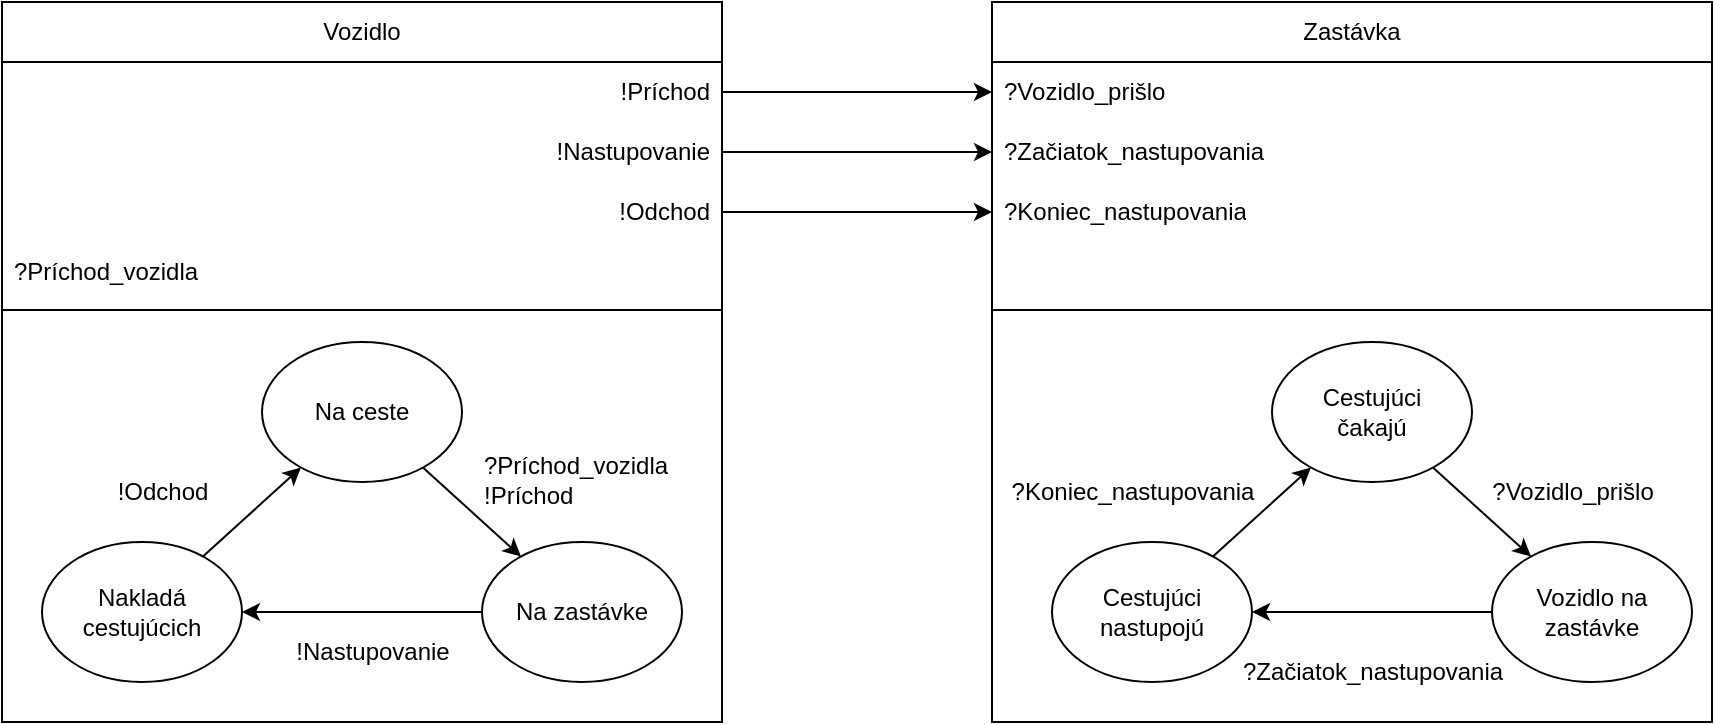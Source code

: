 <mxfile version="26.0.4">
  <diagram name="Page-1" id="eo9_WLX4i6MRtV-79SUJ">
    <mxGraphModel dx="2284" dy="836" grid="1" gridSize="10" guides="1" tooltips="1" connect="1" arrows="1" fold="1" page="1" pageScale="1" pageWidth="850" pageHeight="1100" math="0" shadow="0">
      <root>
        <mxCell id="0" />
        <mxCell id="1" parent="0" />
        <mxCell id="xD0bL81C4ZWrOrEym1o9-1" value="Vozidlo" style="swimlane;fontStyle=0;childLayout=stackLayout;horizontal=1;startSize=30;horizontalStack=0;resizeParent=1;resizeParentMax=0;resizeLast=0;collapsible=1;marginBottom=0;whiteSpace=wrap;html=1;" parent="1" vertex="1">
          <mxGeometry x="-535" y="390" width="360" height="360" as="geometry" />
        </mxCell>
        <mxCell id="xD0bL81C4ZWrOrEym1o9-2" value="!Príchod" style="text;strokeColor=none;fillColor=none;align=right;verticalAlign=middle;spacingLeft=4;spacingRight=4;overflow=hidden;points=[[0,0.5],[1,0.5]];portConstraint=eastwest;rotatable=0;whiteSpace=wrap;html=1;" parent="xD0bL81C4ZWrOrEym1o9-1" vertex="1">
          <mxGeometry y="30" width="360" height="30" as="geometry" />
        </mxCell>
        <mxCell id="xD0bL81C4ZWrOrEym1o9-3" value="&lt;div align=&quot;right&quot;&gt;!Nastupovanie&lt;br&gt;&lt;/div&gt;" style="text;strokeColor=none;fillColor=none;align=right;verticalAlign=middle;spacingLeft=4;spacingRight=4;overflow=hidden;points=[[0,0.5],[1,0.5]];portConstraint=eastwest;rotatable=0;whiteSpace=wrap;html=1;" parent="xD0bL81C4ZWrOrEym1o9-1" vertex="1">
          <mxGeometry y="60" width="360" height="30" as="geometry" />
        </mxCell>
        <mxCell id="xD0bL81C4ZWrOrEym1o9-4" value="&lt;div align=&quot;right&quot;&gt;!Odchod&lt;br&gt;&lt;/div&gt;" style="text;strokeColor=none;fillColor=none;align=right;verticalAlign=middle;spacingLeft=4;spacingRight=4;overflow=hidden;points=[[0,0.5],[1,0.5]];portConstraint=eastwest;rotatable=0;whiteSpace=wrap;html=1;" parent="xD0bL81C4ZWrOrEym1o9-1" vertex="1">
          <mxGeometry y="90" width="360" height="30" as="geometry" />
        </mxCell>
        <mxCell id="FqAD5yZZawVmtIKURiKs-2" value="?Príchod_vozidla" style="text;strokeColor=none;fillColor=none;align=left;verticalAlign=middle;spacingLeft=4;spacingRight=4;overflow=hidden;points=[[0,0.5],[1,0.5]];portConstraint=eastwest;rotatable=0;whiteSpace=wrap;html=1;" vertex="1" parent="xD0bL81C4ZWrOrEym1o9-1">
          <mxGeometry y="120" width="360" height="30" as="geometry" />
        </mxCell>
        <mxCell id="xD0bL81C4ZWrOrEym1o9-5" value="" style="line;strokeWidth=1;fillColor=none;align=left;verticalAlign=middle;spacingTop=-1;spacingLeft=3;spacingRight=3;rotatable=0;labelPosition=right;points=[];portConstraint=eastwest;strokeColor=inherit;" parent="xD0bL81C4ZWrOrEym1o9-1" vertex="1">
          <mxGeometry y="150" width="360" height="8" as="geometry" />
        </mxCell>
        <mxCell id="xD0bL81C4ZWrOrEym1o9-59" value="" style="text;strokeColor=none;fillColor=none;align=left;verticalAlign=middle;spacingTop=-1;spacingLeft=4;spacingRight=4;rotatable=0;labelPosition=right;points=[];portConstraint=eastwest;" parent="xD0bL81C4ZWrOrEym1o9-1" vertex="1">
          <mxGeometry y="158" width="360" height="202" as="geometry" />
        </mxCell>
        <mxCell id="xD0bL81C4ZWrOrEym1o9-7" value="Zastávka" style="swimlane;fontStyle=0;childLayout=stackLayout;horizontal=1;startSize=30;horizontalStack=0;resizeParent=1;resizeParentMax=0;resizeLast=0;collapsible=1;marginBottom=0;whiteSpace=wrap;html=1;" parent="1" vertex="1">
          <mxGeometry x="-40" y="390" width="360" height="360" as="geometry" />
        </mxCell>
        <mxCell id="xD0bL81C4ZWrOrEym1o9-8" value="?Vozidlo_prišlo" style="text;strokeColor=none;fillColor=none;align=left;verticalAlign=middle;spacingLeft=4;spacingRight=4;overflow=hidden;points=[[0,0.5],[1,0.5]];portConstraint=eastwest;rotatable=0;whiteSpace=wrap;html=1;" parent="xD0bL81C4ZWrOrEym1o9-7" vertex="1">
          <mxGeometry y="30" width="360" height="30" as="geometry" />
        </mxCell>
        <mxCell id="xD0bL81C4ZWrOrEym1o9-9" value="&lt;div&gt;?Začiatok_nastupovania&lt;/div&gt;" style="text;strokeColor=none;fillColor=none;align=left;verticalAlign=middle;spacingLeft=4;spacingRight=4;overflow=hidden;points=[[0,0.5],[1,0.5]];portConstraint=eastwest;rotatable=0;whiteSpace=wrap;html=1;" parent="xD0bL81C4ZWrOrEym1o9-7" vertex="1">
          <mxGeometry y="60" width="360" height="30" as="geometry" />
        </mxCell>
        <mxCell id="xD0bL81C4ZWrOrEym1o9-10" value="&lt;div&gt;?Koniec_nastupovania&lt;/div&gt;" style="text;strokeColor=none;fillColor=none;align=left;verticalAlign=middle;spacingLeft=4;spacingRight=4;overflow=hidden;points=[[0,0.5],[1,0.5]];portConstraint=eastwest;rotatable=0;whiteSpace=wrap;html=1;" parent="xD0bL81C4ZWrOrEym1o9-7" vertex="1">
          <mxGeometry y="90" width="360" height="30" as="geometry" />
        </mxCell>
        <mxCell id="FqAD5yZZawVmtIKURiKs-3" value="&amp;nbsp; &amp;nbsp;" style="text;strokeColor=none;fillColor=none;align=left;verticalAlign=middle;spacingLeft=4;spacingRight=4;overflow=hidden;points=[[0,0.5],[1,0.5]];portConstraint=eastwest;rotatable=0;whiteSpace=wrap;html=1;" vertex="1" parent="xD0bL81C4ZWrOrEym1o9-7">
          <mxGeometry y="120" width="360" height="30" as="geometry" />
        </mxCell>
        <mxCell id="xD0bL81C4ZWrOrEym1o9-11" value="" style="line;strokeWidth=1;fillColor=none;align=left;verticalAlign=middle;spacingTop=-1;spacingLeft=3;spacingRight=3;rotatable=0;labelPosition=right;points=[];portConstraint=eastwest;strokeColor=inherit;" parent="xD0bL81C4ZWrOrEym1o9-7" vertex="1">
          <mxGeometry y="150" width="360" height="8" as="geometry" />
        </mxCell>
        <mxCell id="xD0bL81C4ZWrOrEym1o9-12" value="" style="text;strokeColor=none;fillColor=none;align=left;verticalAlign=middle;spacingTop=-1;spacingLeft=4;spacingRight=4;rotatable=0;labelPosition=right;points=[];portConstraint=eastwest;" parent="xD0bL81C4ZWrOrEym1o9-7" vertex="1">
          <mxGeometry y="158" width="360" height="202" as="geometry" />
        </mxCell>
        <mxCell id="xD0bL81C4ZWrOrEym1o9-13" style="edgeStyle=orthogonalEdgeStyle;rounded=0;orthogonalLoop=1;jettySize=auto;html=1;" parent="1" source="xD0bL81C4ZWrOrEym1o9-3" target="xD0bL81C4ZWrOrEym1o9-9" edge="1">
          <mxGeometry relative="1" as="geometry" />
        </mxCell>
        <mxCell id="xD0bL81C4ZWrOrEym1o9-14" style="edgeStyle=orthogonalEdgeStyle;rounded=0;orthogonalLoop=1;jettySize=auto;html=1;" parent="1" source="xD0bL81C4ZWrOrEym1o9-4" target="xD0bL81C4ZWrOrEym1o9-10" edge="1">
          <mxGeometry relative="1" as="geometry" />
        </mxCell>
        <mxCell id="xD0bL81C4ZWrOrEym1o9-27" value="Cestujúci&lt;div&gt;čakajú&lt;/div&gt;" style="ellipse;whiteSpace=wrap;html=1;" parent="1" vertex="1">
          <mxGeometry x="100" y="560" width="100" height="70" as="geometry" />
        </mxCell>
        <mxCell id="xD0bL81C4ZWrOrEym1o9-28" style="edgeStyle=orthogonalEdgeStyle;rounded=0;orthogonalLoop=1;jettySize=auto;html=1;" parent="1" source="xD0bL81C4ZWrOrEym1o9-29" target="xD0bL81C4ZWrOrEym1o9-31" edge="1">
          <mxGeometry relative="1" as="geometry" />
        </mxCell>
        <mxCell id="xD0bL81C4ZWrOrEym1o9-29" value="Vozidlo na&lt;div&gt;zastávke&lt;/div&gt;" style="ellipse;whiteSpace=wrap;html=1;" parent="1" vertex="1">
          <mxGeometry x="210" y="660" width="100" height="70" as="geometry" />
        </mxCell>
        <mxCell id="xD0bL81C4ZWrOrEym1o9-30" style="rounded=0;orthogonalLoop=1;jettySize=auto;html=1;" parent="1" source="xD0bL81C4ZWrOrEym1o9-31" target="xD0bL81C4ZWrOrEym1o9-27" edge="1">
          <mxGeometry relative="1" as="geometry" />
        </mxCell>
        <mxCell id="xD0bL81C4ZWrOrEym1o9-31" value="&lt;div&gt;Cestujúci&lt;/div&gt;&lt;div&gt;nastupojú&lt;/div&gt;" style="ellipse;whiteSpace=wrap;html=1;" parent="1" vertex="1">
          <mxGeometry x="-10" y="660" width="100" height="70" as="geometry" />
        </mxCell>
        <mxCell id="xD0bL81C4ZWrOrEym1o9-32" value="" style="endArrow=classic;html=1;rounded=0;endFill=1;" parent="1" source="xD0bL81C4ZWrOrEym1o9-27" target="xD0bL81C4ZWrOrEym1o9-29" edge="1">
          <mxGeometry width="50" height="50" relative="1" as="geometry">
            <mxPoint x="125" y="700" as="sourcePoint" />
            <mxPoint x="175" y="650" as="targetPoint" />
          </mxGeometry>
        </mxCell>
        <mxCell id="xD0bL81C4ZWrOrEym1o9-33" value="?&lt;span style=&quot;text-align: left; text-wrap: wrap;&quot;&gt;Vozidlo_prišlo&lt;/span&gt;" style="text;html=1;align=center;verticalAlign=middle;resizable=0;points=[];autosize=1;strokeColor=none;fillColor=none;" parent="1" vertex="1">
          <mxGeometry x="200" y="620" width="100" height="30" as="geometry" />
        </mxCell>
        <mxCell id="xD0bL81C4ZWrOrEym1o9-34" value="?&lt;span style=&quot;text-align: left; text-wrap: wrap;&quot;&gt;Začiatok_nastupovania&lt;/span&gt;" style="text;html=1;align=center;verticalAlign=middle;resizable=0;points=[];autosize=1;strokeColor=none;fillColor=none;" parent="1" vertex="1">
          <mxGeometry x="75" y="710" width="150" height="30" as="geometry" />
        </mxCell>
        <mxCell id="xD0bL81C4ZWrOrEym1o9-35" value="&lt;div&gt;?&lt;span style=&quot;text-align: left; text-wrap: wrap; background-color: transparent; color: light-dark(rgb(0, 0, 0), rgb(255, 255, 255));&quot;&gt;Koniec_nastupovania&lt;/span&gt;&lt;/div&gt;" style="text;html=1;align=center;verticalAlign=middle;resizable=0;points=[];autosize=1;strokeColor=none;fillColor=none;" parent="1" vertex="1">
          <mxGeometry x="-40" y="620" width="140" height="30" as="geometry" />
        </mxCell>
        <mxCell id="xD0bL81C4ZWrOrEym1o9-38" style="rounded=0;orthogonalLoop=1;jettySize=auto;html=1;" parent="1" source="xD0bL81C4ZWrOrEym1o9-39" target="xD0bL81C4ZWrOrEym1o9-42" edge="1">
          <mxGeometry relative="1" as="geometry" />
        </mxCell>
        <mxCell id="xD0bL81C4ZWrOrEym1o9-39" value="Na zastávke" style="ellipse;whiteSpace=wrap;html=1;" parent="1" vertex="1">
          <mxGeometry x="-295" y="660" width="100" height="70" as="geometry" />
        </mxCell>
        <mxCell id="xD0bL81C4ZWrOrEym1o9-40" style="rounded=0;orthogonalLoop=1;jettySize=auto;html=1;" parent="1" source="xD0bL81C4ZWrOrEym1o9-41" target="xD0bL81C4ZWrOrEym1o9-39" edge="1">
          <mxGeometry relative="1" as="geometry" />
        </mxCell>
        <mxCell id="xD0bL81C4ZWrOrEym1o9-41" value="Na ceste" style="ellipse;whiteSpace=wrap;html=1;" parent="1" vertex="1">
          <mxGeometry x="-405" y="560" width="100" height="70" as="geometry" />
        </mxCell>
        <mxCell id="xD0bL81C4ZWrOrEym1o9-42" value="Nakladá&lt;div&gt;cestujúcich&lt;/div&gt;" style="ellipse;whiteSpace=wrap;html=1;" parent="1" vertex="1">
          <mxGeometry x="-515" y="660" width="100" height="70" as="geometry" />
        </mxCell>
        <mxCell id="xD0bL81C4ZWrOrEym1o9-44" value="&lt;div&gt;?Príchod_vozidla&lt;/div&gt;!Príchod" style="text;html=1;align=left;verticalAlign=middle;resizable=0;points=[];autosize=1;strokeColor=none;fillColor=none;" parent="1" vertex="1">
          <mxGeometry x="-296" y="609" width="120" height="40" as="geometry" />
        </mxCell>
        <mxCell id="xD0bL81C4ZWrOrEym1o9-45" value="" style="endArrow=classic;html=1;rounded=0;endFill=1;" parent="1" source="xD0bL81C4ZWrOrEym1o9-42" target="xD0bL81C4ZWrOrEym1o9-41" edge="1">
          <mxGeometry width="50" height="50" relative="1" as="geometry">
            <mxPoint x="-415" y="915" as="sourcePoint" />
            <mxPoint x="-385" y="930" as="targetPoint" />
          </mxGeometry>
        </mxCell>
        <mxCell id="xD0bL81C4ZWrOrEym1o9-46" value="!Odchod" style="text;html=1;align=center;verticalAlign=middle;resizable=0;points=[];autosize=1;strokeColor=none;fillColor=none;" parent="1" vertex="1">
          <mxGeometry x="-490" y="620" width="70" height="30" as="geometry" />
        </mxCell>
        <mxCell id="xD0bL81C4ZWrOrEym1o9-49" value="!Nastupovanie" style="text;html=1;align=center;verticalAlign=middle;resizable=0;points=[];autosize=1;strokeColor=none;fillColor=none;" parent="1" vertex="1">
          <mxGeometry x="-400" y="700" width="100" height="30" as="geometry" />
        </mxCell>
        <mxCell id="xD0bL81C4ZWrOrEym1o9-51" style="edgeStyle=orthogonalEdgeStyle;rounded=0;orthogonalLoop=1;jettySize=auto;html=1;" parent="1" source="xD0bL81C4ZWrOrEym1o9-2" target="xD0bL81C4ZWrOrEym1o9-8" edge="1">
          <mxGeometry relative="1" as="geometry" />
        </mxCell>
      </root>
    </mxGraphModel>
  </diagram>
</mxfile>
